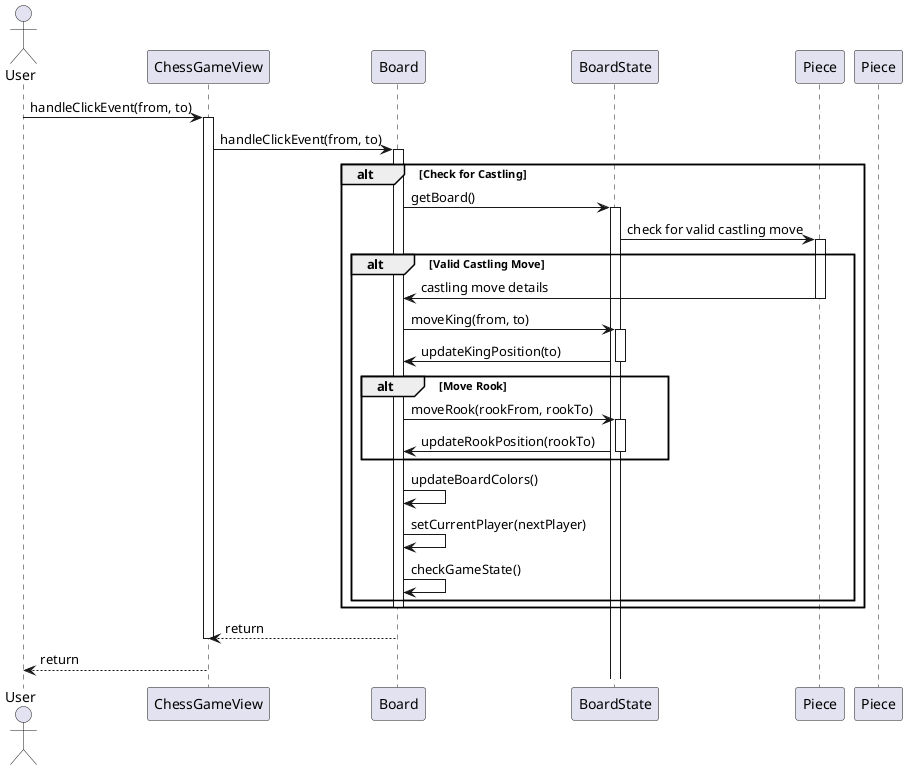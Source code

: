 @startuml CastlingSequenceDiagram
actor User

participant ChessGameView as View
participant Board as Board
participant BoardState as State
participant Piece as King
participant Piece as Rook

User -> View: handleClickEvent(from, to)
activate View
View -> Board: handleClickEvent(from, to)
activate Board

alt Check for Castling
    Board -> State: getBoard()
    activate State
    State -> King: check for valid castling move
    activate King
    alt Valid Castling Move
        King -> Board: castling move details
        deactivate King
        
        Board -> State: moveKing(from, to)
        activate State
        State -> Board: updateKingPosition(to)
        deactivate State

        alt Move Rook
            Board -> State: moveRook(rookFrom, rookTo)
            activate State
            State -> Board: updateRookPosition(rookTo)
            deactivate State
        end

        Board -> Board: updateBoardColors()
        Board -> Board: setCurrentPlayer(nextPlayer)
        Board -> Board: checkGameState()
    end
    deactivate Board
end

Board --> View: return
deactivate View

View --> User: return
deactivate View

@enduml

